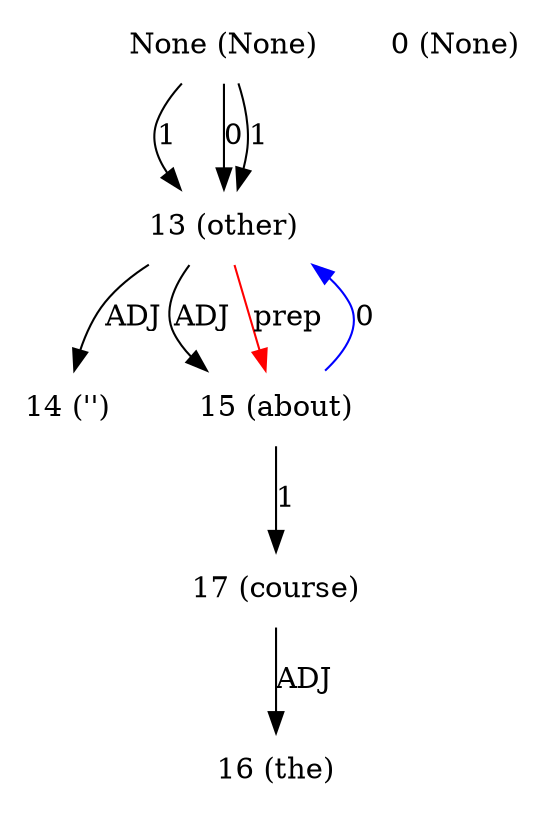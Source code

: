 digraph G{
edge [dir=forward]
node [shape=plaintext]

None [label="None (None)"]
None -> 13 [label="1"]
None [label="None (None)"]
None -> 13 [label="0"]
None [label="None (None)"]
None -> 13 [label="1"]
0 [label="0 (None)"]
13 [label="13 (other)"]
13 -> 14 [label="ADJ"]
13 -> 15 [label="ADJ"]
14 [label="14 ('')"]
15 [label="15 (about)"]
15 -> 17 [label="1"]
15 -> 13 [label="0", color="blue"]
13 -> 15 [label="prep", color="red"]
16 [label="16 (the)"]
17 [label="17 (course)"]
17 -> 16 [label="ADJ"]
}
